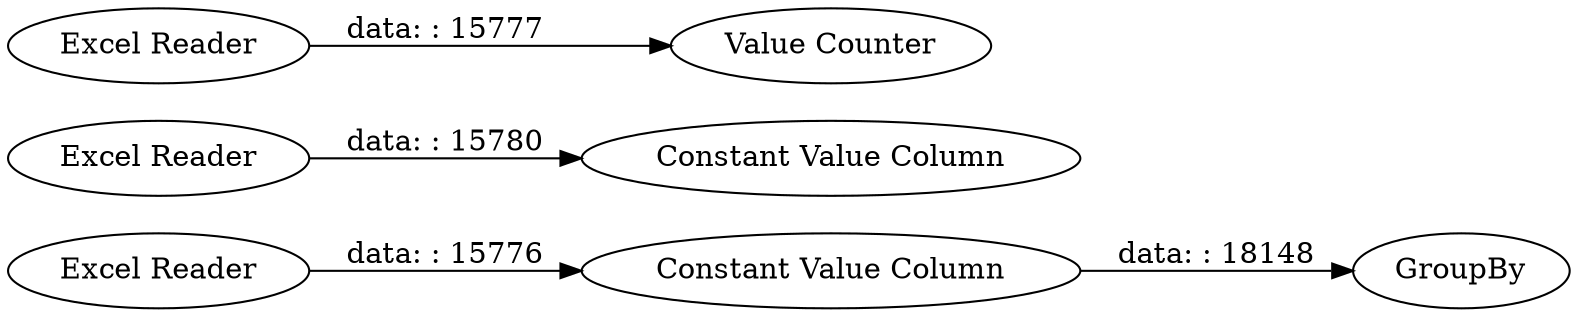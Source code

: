 digraph {
	"4377641721778224723_4" [label=GroupBy]
	"4377641721778224723_3" [label="Constant Value Column"]
	"4377641721778224723_7" [label="Excel Reader"]
	"4377641721778224723_2" [label="Value Counter"]
	"4377641721778224723_6" [label="Constant Value Column"]
	"4377641721778224723_1" [label="Excel Reader"]
	"4377641721778224723_5" [label="Excel Reader"]
	"4377641721778224723_5" -> "4377641721778224723_3" [label="data: : 15780"]
	"4377641721778224723_1" -> "4377641721778224723_2" [label="data: : 15777"]
	"4377641721778224723_7" -> "4377641721778224723_6" [label="data: : 15776"]
	"4377641721778224723_6" -> "4377641721778224723_4" [label="data: : 18148"]
	rankdir=LR
}
